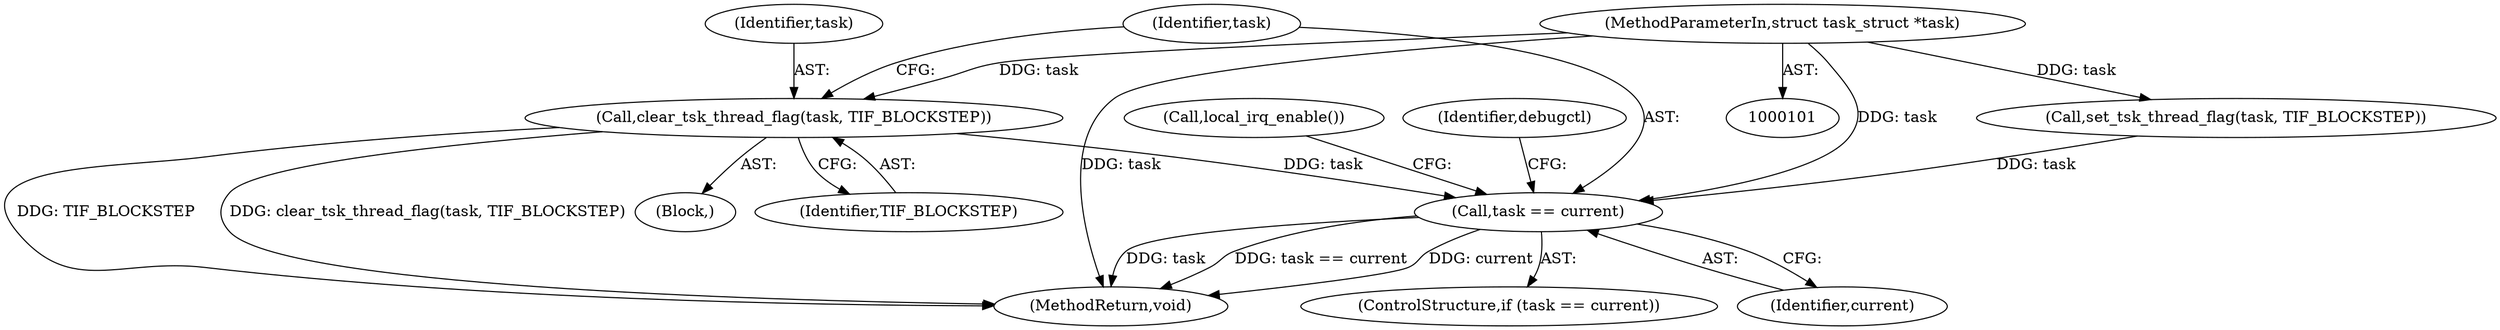 digraph "0_linux_9899d11f654474d2d54ea52ceaa2a1f4db3abd68@API" {
"1000124" [label="(Call,clear_tsk_thread_flag(task, TIF_BLOCKSTEP))"];
"1000102" [label="(MethodParameterIn,struct task_struct *task)"];
"1000128" [label="(Call,task == current)"];
"1000102" [label="(MethodParameterIn,struct task_struct *task)"];
"1000130" [label="(Identifier,current)"];
"1000125" [label="(Identifier,task)"];
"1000133" [label="(Call,local_irq_enable())"];
"1000134" [label="(MethodReturn,void)"];
"1000132" [label="(Identifier,debugctl)"];
"1000128" [label="(Call,task == current)"];
"1000127" [label="(ControlStructure,if (task == current))"];
"1000116" [label="(Call,set_tsk_thread_flag(task, TIF_BLOCKSTEP))"];
"1000120" [label="(Block,)"];
"1000129" [label="(Identifier,task)"];
"1000124" [label="(Call,clear_tsk_thread_flag(task, TIF_BLOCKSTEP))"];
"1000126" [label="(Identifier,TIF_BLOCKSTEP)"];
"1000124" -> "1000120"  [label="AST: "];
"1000124" -> "1000126"  [label="CFG: "];
"1000125" -> "1000124"  [label="AST: "];
"1000126" -> "1000124"  [label="AST: "];
"1000129" -> "1000124"  [label="CFG: "];
"1000124" -> "1000134"  [label="DDG: TIF_BLOCKSTEP"];
"1000124" -> "1000134"  [label="DDG: clear_tsk_thread_flag(task, TIF_BLOCKSTEP)"];
"1000102" -> "1000124"  [label="DDG: task"];
"1000124" -> "1000128"  [label="DDG: task"];
"1000102" -> "1000101"  [label="AST: "];
"1000102" -> "1000134"  [label="DDG: task"];
"1000102" -> "1000116"  [label="DDG: task"];
"1000102" -> "1000128"  [label="DDG: task"];
"1000128" -> "1000127"  [label="AST: "];
"1000128" -> "1000130"  [label="CFG: "];
"1000129" -> "1000128"  [label="AST: "];
"1000130" -> "1000128"  [label="AST: "];
"1000132" -> "1000128"  [label="CFG: "];
"1000133" -> "1000128"  [label="CFG: "];
"1000128" -> "1000134"  [label="DDG: task == current"];
"1000128" -> "1000134"  [label="DDG: current"];
"1000128" -> "1000134"  [label="DDG: task"];
"1000116" -> "1000128"  [label="DDG: task"];
}
